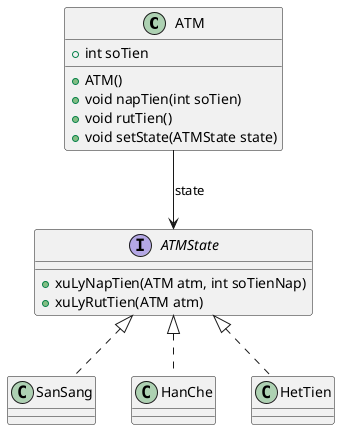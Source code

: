 @startuml
'https://plantuml.com/class-diagram

class ATM {
    + int soTien
    + ATM()
    + void napTien(int soTien)
    + void rutTien()
    + void setState(ATMState state)
}

interface ATMState {
    + xuLyNapTien(ATM atm, int soTienNap)
    + xuLyRutTien(ATM atm)
}

class SanSang

class HanChe

class HetTien

ATM --> ATMState : state

ATMState <|.. SanSang
ATMState <|.. HanChe
ATMState <|.. HetTien
@enduml